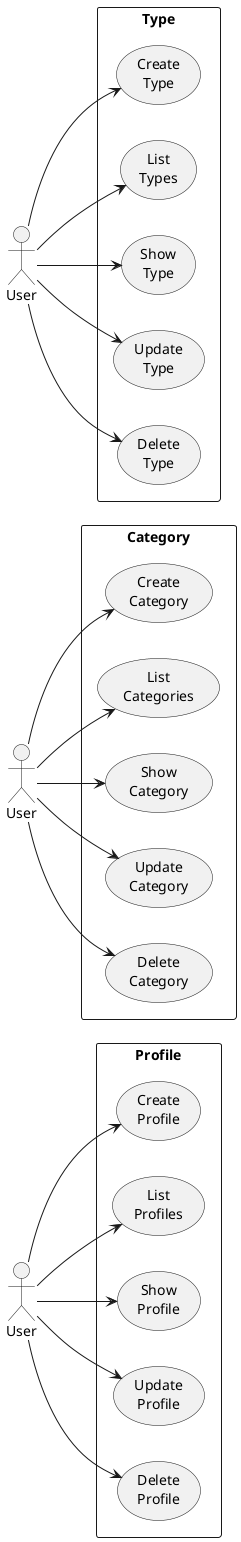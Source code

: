 @startuml ""
left to right direction
actor "User" as fcProfile
rectangle Profile {
  usecase "Create\nProfile" as Profile_UC1
  usecase "List\nProfiles" as Profile_UC2
  usecase "Show\nProfile" as Profile_UC3
  usecase "Update\nProfile" as Profile_UC4
  usecase "Delete\nProfile" as Profile_UC5
}
fcProfile --> Profile_UC1
fcProfile --> Profile_UC2
fcProfile --> Profile_UC3
fcProfile --> Profile_UC4
fcProfile --> Profile_UC5

actor "User" as fcCategory
rectangle Category {
  usecase "Create\nCategory" as Category_UC1
  usecase "List\nCategories" as Category_UC2
  usecase "Show\nCategory" as Category_UC3
  usecase "Update\nCategory" as Category_UC4
  usecase "Delete\nCategory" as Category_UC5
}
fcCategory --> Category_UC1
fcCategory --> Category_UC2
fcCategory --> Category_UC3
fcCategory --> Category_UC4
fcCategory --> Category_UC5

actor "User" as fcType
rectangle Type {
  usecase "Create\nType" as Type_UC1
  usecase "List\nTypes" as Type_UC2
  usecase "Show\nType" as Type_UC3
  usecase "Update\nType" as Type_UC4
  usecase "Delete\nType" as Type_UC5
}
fcType --> Type_UC1
fcType --> Type_UC2
fcType --> Type_UC3
fcType --> Type_UC4
fcType --> Type_UC5

@enduml
